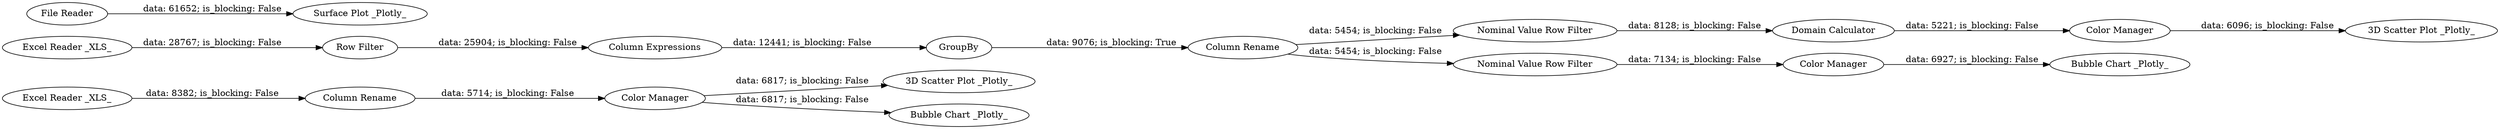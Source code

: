 digraph {
	"6300817490495699481_5" [label="Column Rename"]
	"6300817490495699481_17" [label="Column Expressions"]
	"6300817490495699481_8" [label="3D Scatter Plot _Plotly_"]
	"6300817490495699481_6" [label="Bubble Chart _Plotly_"]
	"6300817490495699481_4" [label="Excel Reader _XLS_"]
	"6300817490495699481_18" [label="Nominal Value Row Filter"]
	"6300817490495699481_7" [label="Color Manager"]
	"6300817490495699481_13" [label=GroupBy]
	"6300817490495699481_11" [label="Domain Calculator"]
	"6300817490495699481_9" [label="Excel Reader _XLS_"]
	"6300817490495699481_2" [label="Surface Plot _Plotly_"]
	"6300817490495699481_20" [label="Bubble Chart _Plotly_"]
	"6300817490495699481_21" [label="Color Manager"]
	"6300817490495699481_23" [label="Column Rename"]
	"6300817490495699481_14" [label="3D Scatter Plot _Plotly_"]
	"6300817490495699481_1" [label="File Reader"]
	"6300817490495699481_10" [label="Color Manager"]
	"6300817490495699481_16" [label="Row Filter"]
	"6300817490495699481_22" [label="Nominal Value Row Filter"]
	"6300817490495699481_21" -> "6300817490495699481_20" [label="data: 6927; is_blocking: False"]
	"6300817490495699481_18" -> "6300817490495699481_11" [label="data: 8128; is_blocking: False"]
	"6300817490495699481_7" -> "6300817490495699481_6" [label="data: 6817; is_blocking: False"]
	"6300817490495699481_13" -> "6300817490495699481_23" [label="data: 9076; is_blocking: True"]
	"6300817490495699481_16" -> "6300817490495699481_17" [label="data: 25904; is_blocking: False"]
	"6300817490495699481_23" -> "6300817490495699481_22" [label="data: 5454; is_blocking: False"]
	"6300817490495699481_17" -> "6300817490495699481_13" [label="data: 12441; is_blocking: False"]
	"6300817490495699481_10" -> "6300817490495699481_14" [label="data: 6096; is_blocking: False"]
	"6300817490495699481_5" -> "6300817490495699481_7" [label="data: 5714; is_blocking: False"]
	"6300817490495699481_22" -> "6300817490495699481_21" [label="data: 7134; is_blocking: False"]
	"6300817490495699481_1" -> "6300817490495699481_2" [label="data: 61652; is_blocking: False"]
	"6300817490495699481_9" -> "6300817490495699481_16" [label="data: 28767; is_blocking: False"]
	"6300817490495699481_7" -> "6300817490495699481_8" [label="data: 6817; is_blocking: False"]
	"6300817490495699481_4" -> "6300817490495699481_5" [label="data: 8382; is_blocking: False"]
	"6300817490495699481_23" -> "6300817490495699481_18" [label="data: 5454; is_blocking: False"]
	"6300817490495699481_11" -> "6300817490495699481_10" [label="data: 5221; is_blocking: False"]
	rankdir=LR
}
